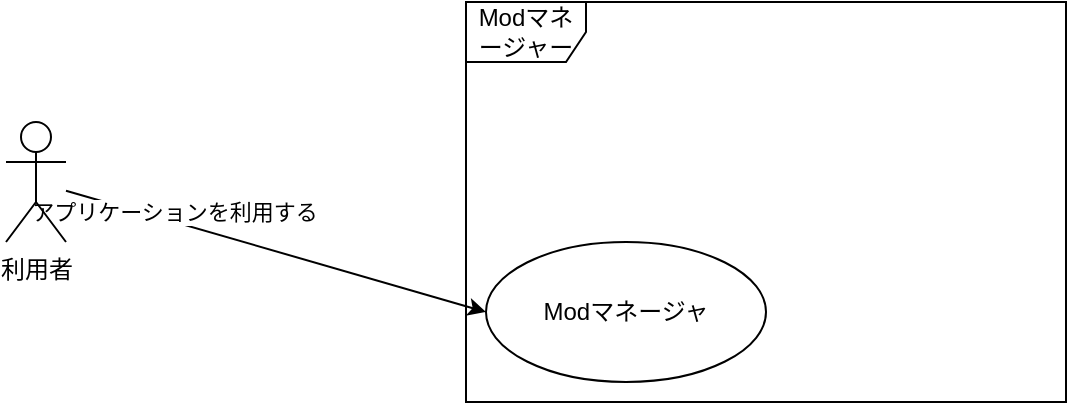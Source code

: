 <mxfile>
    <diagram id="FmtmzM-ZgeSP7IPqhEv5" name="ページ1">
        <mxGraphModel dx="1386" dy="584" grid="1" gridSize="10" guides="1" tooltips="1" connect="1" arrows="1" fold="1" page="1" pageScale="1" pageWidth="827" pageHeight="1169" math="0" shadow="0">
            <root>
                <mxCell id="0"/>
                <mxCell id="1" parent="0"/>
                <mxCell id="2" value="Modマネージャ" style="ellipse;whiteSpace=wrap;html=1;" vertex="1" parent="1">
                    <mxGeometry x="380" y="220" width="140" height="70" as="geometry"/>
                </mxCell>
                <mxCell id="8" style="edgeStyle=none;html=1;entryX=0;entryY=0.5;entryDx=0;entryDy=0;" edge="1" parent="1" source="3" target="2">
                    <mxGeometry relative="1" as="geometry"/>
                </mxCell>
                <mxCell id="10" value="アプリケーションを利用する" style="edgeLabel;html=1;align=center;verticalAlign=middle;resizable=0;points=[];" vertex="1" connectable="0" parent="8">
                    <mxGeometry x="-0.537" y="4" relative="1" as="geometry">
                        <mxPoint x="4" as="offset"/>
                    </mxGeometry>
                </mxCell>
                <mxCell id="3" value="利用者&lt;br&gt;" style="shape=umlActor;verticalLabelPosition=bottom;verticalAlign=top;html=1;" vertex="1" parent="1">
                    <mxGeometry x="140" y="160" width="30" height="60" as="geometry"/>
                </mxCell>
                <mxCell id="9" value="Modマネージャー" style="shape=umlFrame;whiteSpace=wrap;html=1;" vertex="1" parent="1">
                    <mxGeometry x="370" y="100" width="300" height="200" as="geometry"/>
                </mxCell>
            </root>
        </mxGraphModel>
    </diagram>
</mxfile>
